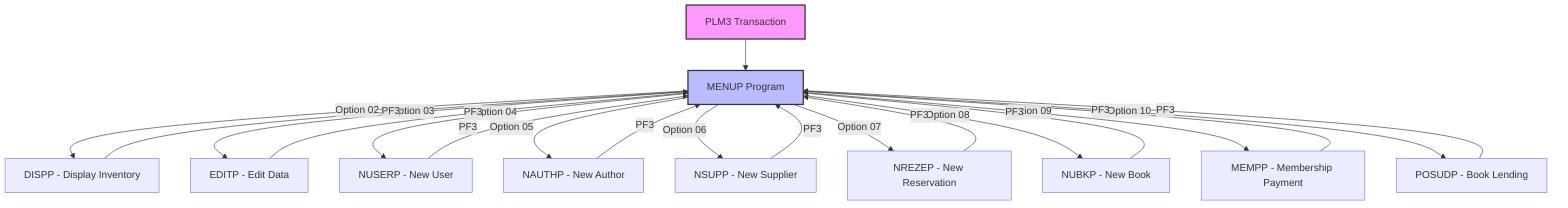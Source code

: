 graph TD
    A[PLM3 Transaction] --> B[MENUP Program]
    B -->|Option 02| C[DISPP - Display Inventory]
    B -->|Option 03| D[EDITP - Edit Data]
    B -->|Option 04| E[NUSERP - New User]
    B -->|Option 05| F[NAUTHP - New Author]
    B -->|Option 06| G[NSUPP - New Supplier]
    B -->|Option 07| H[NREZEP - New Reservation]
    B -->|Option 08| I[NUBKP - New Book]
    B -->|Option 09| J[MEMPP - Membership Payment]
    B -->|Option 10| K[POSUDP - Book Lending]
    
    C -->|PF3| B
    D -->|PF3| B
    E -->|PF3| B
    F -->|PF3| B
    G -->|PF3| B
    H -->|PF3| B
    I -->|PF3| B
    J -->|PF3| B
    K -->|PF3| B

    style A fill:#f9f,stroke:#333,stroke-width:2px
    style B fill:#bbf,stroke:#333,stroke-width:2px